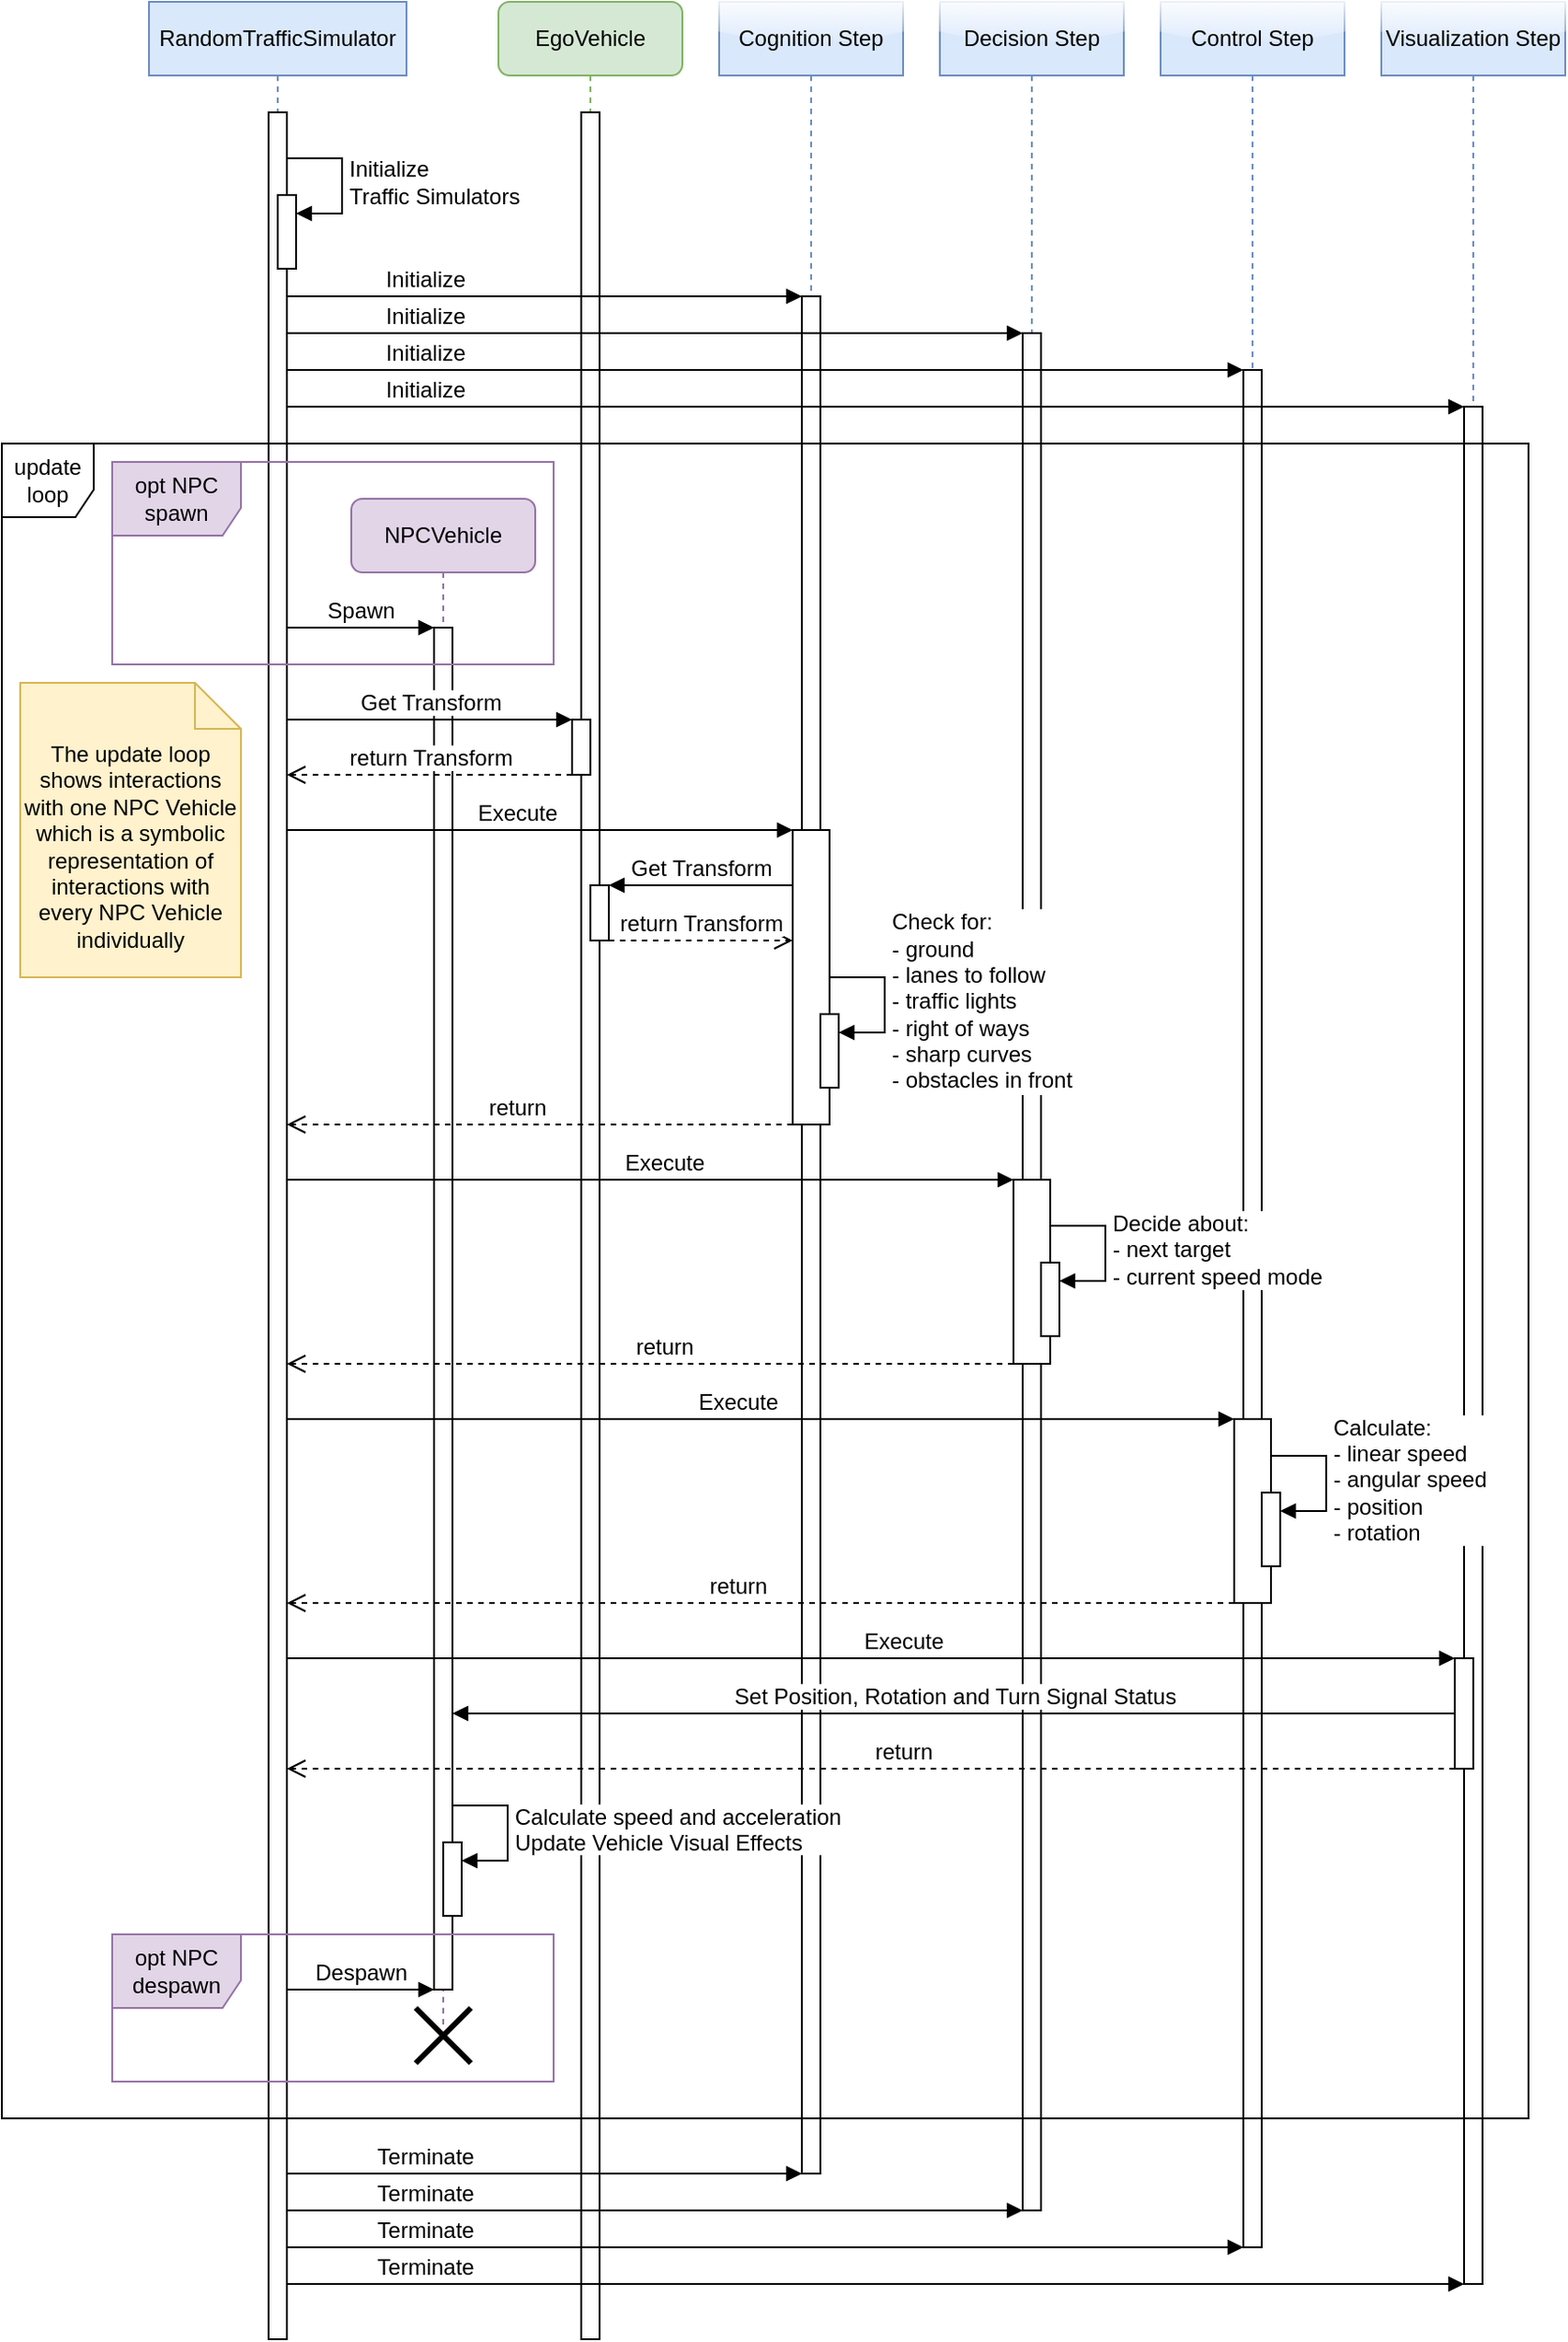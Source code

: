 <mxfile version="21.5.2" type="device">
  <diagram name="Page-1" id="2YBvvXClWsGukQMizWep">
    <mxGraphModel dx="2733" dy="2663" grid="1" gridSize="10" guides="1" tooltips="1" connect="1" arrows="1" fold="1" page="1" pageScale="1" pageWidth="850" pageHeight="1100" math="0" shadow="0">
      <root>
        <mxCell id="0" />
        <mxCell id="1" parent="0" />
        <mxCell id="aM9ryv3xv72pqoxQDRHE-1" value="&lt;div style=&quot;font-size: 12px;&quot;&gt;RandomTrafficSimulator&lt;/div&gt;" style="shape=umlLifeline;perimeter=lifelinePerimeter;whiteSpace=wrap;html=1;container=0;dropTarget=0;collapsible=0;recursiveResize=0;outlineConnect=0;portConstraint=eastwest;newEdgeStyle={&quot;edgeStyle&quot;:&quot;elbowEdgeStyle&quot;,&quot;elbow&quot;:&quot;vertical&quot;,&quot;curved&quot;:0,&quot;rounded&quot;:0};fillColor=#dae8fc;strokeColor=#6c8ebf;rounded=0;fontSize=12;" parent="1" vertex="1">
          <mxGeometry x="290" y="-80" width="140" height="1270" as="geometry" />
        </mxCell>
        <mxCell id="aM9ryv3xv72pqoxQDRHE-2" value="" style="html=1;points=[];perimeter=orthogonalPerimeter;outlineConnect=0;targetShapes=umlLifeline;portConstraint=eastwest;newEdgeStyle={&quot;edgeStyle&quot;:&quot;elbowEdgeStyle&quot;,&quot;elbow&quot;:&quot;vertical&quot;,&quot;curved&quot;:0,&quot;rounded&quot;:0};fontSize=12;" parent="aM9ryv3xv72pqoxQDRHE-1" vertex="1">
          <mxGeometry x="65" y="60" width="10" height="1210" as="geometry" />
        </mxCell>
        <mxCell id="c-WefuL9a4vjOjl3ecWd-62" value="" style="html=1;points=[];perimeter=orthogonalPerimeter;outlineConnect=0;targetShapes=umlLifeline;portConstraint=eastwest;newEdgeStyle={&quot;edgeStyle&quot;:&quot;elbowEdgeStyle&quot;,&quot;elbow&quot;:&quot;vertical&quot;,&quot;curved&quot;:0,&quot;rounded&quot;:0};fontSize=12;" parent="aM9ryv3xv72pqoxQDRHE-1" vertex="1">
          <mxGeometry x="70" y="105" width="10" height="40" as="geometry" />
        </mxCell>
        <mxCell id="c-WefuL9a4vjOjl3ecWd-63" value="&lt;div style=&quot;font-size: 12px;&quot;&gt;Initialize&lt;/div&gt;&lt;div style=&quot;font-size: 12px;&quot;&gt;Traffic Simulators&lt;/div&gt;" style="html=1;align=left;spacingLeft=2;endArrow=block;rounded=0;edgeStyle=orthogonalEdgeStyle;curved=0;rounded=0;labelBackgroundColor=default;fontSize=12;" parent="aM9ryv3xv72pqoxQDRHE-1" target="c-WefuL9a4vjOjl3ecWd-62" edge="1">
          <mxGeometry relative="1" as="geometry">
            <mxPoint x="75" y="85" as="sourcePoint" />
            <Array as="points">
              <mxPoint x="105" y="115" />
            </Array>
          </mxGeometry>
        </mxCell>
        <mxCell id="VZETpKhERo8CzhVwRjxm-45" value="EgoVehicle" style="shape=umlLifeline;perimeter=lifelinePerimeter;whiteSpace=wrap;html=1;container=1;dropTarget=0;collapsible=0;recursiveResize=0;outlineConnect=0;portConstraint=eastwest;newEdgeStyle={&quot;edgeStyle&quot;:&quot;elbowEdgeStyle&quot;,&quot;elbow&quot;:&quot;vertical&quot;,&quot;curved&quot;:0,&quot;rounded&quot;:0};fillColor=#d5e8d4;strokeColor=#82b366;rounded=1;fontSize=12;" parent="1" vertex="1">
          <mxGeometry x="480" y="-80" width="100" height="1270" as="geometry" />
        </mxCell>
        <mxCell id="VZETpKhERo8CzhVwRjxm-46" value="" style="html=1;points=[];perimeter=orthogonalPerimeter;outlineConnect=0;targetShapes=umlLifeline;portConstraint=eastwest;newEdgeStyle={&quot;edgeStyle&quot;:&quot;elbowEdgeStyle&quot;,&quot;elbow&quot;:&quot;vertical&quot;,&quot;curved&quot;:0,&quot;rounded&quot;:0};fontSize=12;" parent="VZETpKhERo8CzhVwRjxm-45" vertex="1">
          <mxGeometry x="45" y="60" width="10" height="1210" as="geometry" />
        </mxCell>
        <mxCell id="VZETpKhERo8CzhVwRjxm-64" value="" style="html=1;points=[];perimeter=orthogonalPerimeter;outlineConnect=0;targetShapes=umlLifeline;portConstraint=eastwest;newEdgeStyle={&quot;edgeStyle&quot;:&quot;elbowEdgeStyle&quot;,&quot;elbow&quot;:&quot;vertical&quot;,&quot;curved&quot;:0,&quot;rounded&quot;:0};fontSize=12;" parent="VZETpKhERo8CzhVwRjxm-45" vertex="1">
          <mxGeometry x="40" y="390" width="10" height="30" as="geometry" />
        </mxCell>
        <mxCell id="VZETpKhERo8CzhVwRjxm-56" value="Spawn" style="html=1;verticalAlign=bottom;endArrow=block;edgeStyle=elbowEdgeStyle;elbow=horizontal;curved=0;rounded=0;fontSize=12;" parent="1" source="aM9ryv3xv72pqoxQDRHE-2" target="VZETpKhERo8CzhVwRjxm-55" edge="1">
          <mxGeometry relative="1" as="geometry">
            <mxPoint x="305" y="260" as="sourcePoint" />
            <Array as="points">
              <mxPoint x="370" y="260" />
            </Array>
          </mxGeometry>
        </mxCell>
        <mxCell id="VZETpKhERo8CzhVwRjxm-18" value="NPCVehicle" style="shape=umlLifeline;perimeter=lifelinePerimeter;whiteSpace=wrap;html=1;container=1;dropTarget=0;collapsible=0;recursiveResize=0;outlineConnect=0;portConstraint=eastwest;newEdgeStyle={&quot;edgeStyle&quot;:&quot;elbowEdgeStyle&quot;,&quot;elbow&quot;:&quot;vertical&quot;,&quot;curved&quot;:0,&quot;rounded&quot;:0};fillColor=#e1d5e7;strokeColor=#9673a6;rounded=1;fontSize=12;" parent="1" vertex="1">
          <mxGeometry x="400" y="190" width="100" height="830" as="geometry" />
        </mxCell>
        <mxCell id="VZETpKhERo8CzhVwRjxm-55" value="" style="html=1;points=[];perimeter=orthogonalPerimeter;outlineConnect=0;targetShapes=umlLifeline;portConstraint=eastwest;newEdgeStyle={&quot;edgeStyle&quot;:&quot;elbowEdgeStyle&quot;,&quot;elbow&quot;:&quot;vertical&quot;,&quot;curved&quot;:0,&quot;rounded&quot;:0};fontSize=12;" parent="VZETpKhERo8CzhVwRjxm-18" vertex="1">
          <mxGeometry x="45" y="70" width="10" height="740" as="geometry" />
        </mxCell>
        <mxCell id="VZETpKhERo8CzhVwRjxm-54" value="opt NPC spawn" style="shape=umlFrame;whiteSpace=wrap;html=1;pointerEvents=0;recursiveResize=0;container=0;collapsible=0;width=70;height=40;fillColor=#e1d5e7;strokeColor=#9673a6;fontSize=12;" parent="1" vertex="1">
          <mxGeometry x="270" y="170" width="240" height="110" as="geometry" />
        </mxCell>
        <mxCell id="VZETpKhERo8CzhVwRjxm-65" value="Get Transform" style="html=1;verticalAlign=bottom;endArrow=block;edgeStyle=elbowEdgeStyle;elbow=vertical;curved=0;rounded=0;fontSize=12;" parent="1" source="aM9ryv3xv72pqoxQDRHE-2" target="VZETpKhERo8CzhVwRjxm-64" edge="1">
          <mxGeometry relative="1" as="geometry">
            <mxPoint x="305" y="310" as="sourcePoint" />
            <mxPoint x="710" y="310" as="targetPoint" />
            <Array as="points">
              <mxPoint x="440" y="310" />
            </Array>
          </mxGeometry>
        </mxCell>
        <mxCell id="VZETpKhERo8CzhVwRjxm-66" value="return Transform" style="html=1;verticalAlign=bottom;endArrow=open;dashed=1;endSize=8;edgeStyle=elbowEdgeStyle;elbow=vertical;curved=0;rounded=0;fontSize=12;" parent="1" source="VZETpKhERo8CzhVwRjxm-64" target="aM9ryv3xv72pqoxQDRHE-2" edge="1">
          <mxGeometry relative="1" as="geometry">
            <mxPoint x="390" y="340" as="targetPoint" />
            <mxPoint x="710" y="340" as="sourcePoint" />
            <Array as="points">
              <mxPoint x="442" y="340" />
            </Array>
          </mxGeometry>
        </mxCell>
        <mxCell id="VZETpKhERo8CzhVwRjxm-93" value="opt NPC despawn" style="shape=umlFrame;whiteSpace=wrap;html=1;pointerEvents=0;recursiveResize=0;container=1;collapsible=0;width=70;height=40;fillColor=#e1d5e7;strokeColor=#9673a6;fontSize=12;" parent="1" vertex="1">
          <mxGeometry x="270" y="970" width="240" height="80" as="geometry" />
        </mxCell>
        <mxCell id="c-WefuL9a4vjOjl3ecWd-1" value="&lt;div style=&quot;font-size: 12px;&quot;&gt;Cognition Step&lt;/div&gt;" style="shape=umlLifeline;perimeter=lifelinePerimeter;whiteSpace=wrap;html=1;container=1;dropTarget=0;collapsible=0;recursiveResize=0;outlineConnect=0;portConstraint=eastwest;newEdgeStyle={&quot;edgeStyle&quot;:&quot;elbowEdgeStyle&quot;,&quot;elbow&quot;:&quot;vertical&quot;,&quot;curved&quot;:0,&quot;rounded&quot;:0};fillColor=#dae8fc;strokeColor=#6c8ebf;glass=1;fontSize=12;" parent="1" vertex="1">
          <mxGeometry x="600" y="-80" width="100" height="1180" as="geometry" />
        </mxCell>
        <mxCell id="c-WefuL9a4vjOjl3ecWd-8" value="" style="html=1;points=[];perimeter=orthogonalPerimeter;outlineConnect=0;targetShapes=umlLifeline;portConstraint=eastwest;newEdgeStyle={&quot;edgeStyle&quot;:&quot;elbowEdgeStyle&quot;,&quot;elbow&quot;:&quot;vertical&quot;,&quot;curved&quot;:0,&quot;rounded&quot;:0};fontSize=12;" parent="c-WefuL9a4vjOjl3ecWd-1" vertex="1">
          <mxGeometry x="45" y="160" width="10" height="1020" as="geometry" />
        </mxCell>
        <mxCell id="c-WefuL9a4vjOjl3ecWd-9" value="" style="html=1;points=[];perimeter=orthogonalPerimeter;outlineConnect=0;targetShapes=umlLifeline;portConstraint=eastwest;newEdgeStyle={&quot;edgeStyle&quot;:&quot;elbowEdgeStyle&quot;,&quot;elbow&quot;:&quot;vertical&quot;,&quot;curved&quot;:0,&quot;rounded&quot;:0};fontSize=12;" parent="c-WefuL9a4vjOjl3ecWd-1" vertex="1">
          <mxGeometry x="40" y="450" width="20" height="160" as="geometry" />
        </mxCell>
        <mxCell id="c-WefuL9a4vjOjl3ecWd-2" value="Decision Step" style="shape=umlLifeline;perimeter=lifelinePerimeter;whiteSpace=wrap;html=1;container=1;dropTarget=0;collapsible=0;recursiveResize=0;outlineConnect=0;portConstraint=eastwest;newEdgeStyle={&quot;edgeStyle&quot;:&quot;elbowEdgeStyle&quot;,&quot;elbow&quot;:&quot;vertical&quot;,&quot;curved&quot;:0,&quot;rounded&quot;:0};fillColor=#dae8fc;strokeColor=#6c8ebf;glass=1;fontSize=12;" parent="1" vertex="1">
          <mxGeometry x="720" y="-80" width="100" height="1200" as="geometry" />
        </mxCell>
        <mxCell id="c-WefuL9a4vjOjl3ecWd-20" value="" style="html=1;points=[];perimeter=orthogonalPerimeter;outlineConnect=0;targetShapes=umlLifeline;portConstraint=eastwest;newEdgeStyle={&quot;edgeStyle&quot;:&quot;elbowEdgeStyle&quot;,&quot;elbow&quot;:&quot;vertical&quot;,&quot;curved&quot;:0,&quot;rounded&quot;:0};fontSize=12;" parent="c-WefuL9a4vjOjl3ecWd-2" vertex="1">
          <mxGeometry x="45" y="180" width="10" height="1020" as="geometry" />
        </mxCell>
        <mxCell id="c-WefuL9a4vjOjl3ecWd-21" value="" style="html=1;points=[];perimeter=orthogonalPerimeter;outlineConnect=0;targetShapes=umlLifeline;portConstraint=eastwest;newEdgeStyle={&quot;edgeStyle&quot;:&quot;elbowEdgeStyle&quot;,&quot;elbow&quot;:&quot;vertical&quot;,&quot;curved&quot;:0,&quot;rounded&quot;:0};fontSize=12;" parent="c-WefuL9a4vjOjl3ecWd-2" vertex="1">
          <mxGeometry x="40" y="640" width="20" height="100" as="geometry" />
        </mxCell>
        <mxCell id="c-WefuL9a4vjOjl3ecWd-3" value="Control Step" style="shape=umlLifeline;perimeter=lifelinePerimeter;whiteSpace=wrap;html=1;container=1;dropTarget=0;collapsible=0;recursiveResize=0;outlineConnect=0;portConstraint=eastwest;newEdgeStyle={&quot;edgeStyle&quot;:&quot;elbowEdgeStyle&quot;,&quot;elbow&quot;:&quot;vertical&quot;,&quot;curved&quot;:0,&quot;rounded&quot;:0};fillColor=#dae8fc;strokeColor=#6c8ebf;glass=1;fontSize=12;" parent="1" vertex="1">
          <mxGeometry x="840" y="-80" width="100" height="1220" as="geometry" />
        </mxCell>
        <mxCell id="c-WefuL9a4vjOjl3ecWd-26" value="" style="html=1;points=[];perimeter=orthogonalPerimeter;outlineConnect=0;targetShapes=umlLifeline;portConstraint=eastwest;newEdgeStyle={&quot;edgeStyle&quot;:&quot;elbowEdgeStyle&quot;,&quot;elbow&quot;:&quot;vertical&quot;,&quot;curved&quot;:0,&quot;rounded&quot;:0};fontSize=12;" parent="c-WefuL9a4vjOjl3ecWd-3" vertex="1">
          <mxGeometry x="45" y="200" width="10" height="1020" as="geometry" />
        </mxCell>
        <mxCell id="c-WefuL9a4vjOjl3ecWd-28" value="" style="html=1;points=[];perimeter=orthogonalPerimeter;outlineConnect=0;targetShapes=umlLifeline;portConstraint=eastwest;newEdgeStyle={&quot;edgeStyle&quot;:&quot;elbowEdgeStyle&quot;,&quot;elbow&quot;:&quot;vertical&quot;,&quot;curved&quot;:0,&quot;rounded&quot;:0};fontSize=12;" parent="c-WefuL9a4vjOjl3ecWd-3" vertex="1">
          <mxGeometry x="40" y="770" width="20" height="100" as="geometry" />
        </mxCell>
        <mxCell id="c-WefuL9a4vjOjl3ecWd-4" value="Visualization Step" style="shape=umlLifeline;perimeter=lifelinePerimeter;whiteSpace=wrap;html=1;container=1;dropTarget=0;collapsible=0;recursiveResize=0;outlineConnect=0;portConstraint=eastwest;newEdgeStyle={&quot;edgeStyle&quot;:&quot;elbowEdgeStyle&quot;,&quot;elbow&quot;:&quot;vertical&quot;,&quot;curved&quot;:0,&quot;rounded&quot;:0};fillColor=#dae8fc;strokeColor=#6c8ebf;glass=1;shadow=0;fontSize=12;" parent="1" vertex="1">
          <mxGeometry x="960" y="-80" width="100" height="1240" as="geometry" />
        </mxCell>
        <mxCell id="c-WefuL9a4vjOjl3ecWd-27" value="" style="html=1;points=[];perimeter=orthogonalPerimeter;outlineConnect=0;targetShapes=umlLifeline;portConstraint=eastwest;newEdgeStyle={&quot;edgeStyle&quot;:&quot;elbowEdgeStyle&quot;,&quot;elbow&quot;:&quot;vertical&quot;,&quot;curved&quot;:0,&quot;rounded&quot;:0};fontSize=12;" parent="c-WefuL9a4vjOjl3ecWd-4" vertex="1">
          <mxGeometry x="45" y="220" width="10" height="1020" as="geometry" />
        </mxCell>
        <mxCell id="c-WefuL9a4vjOjl3ecWd-33" value="" style="html=1;points=[];perimeter=orthogonalPerimeter;outlineConnect=0;targetShapes=umlLifeline;portConstraint=eastwest;newEdgeStyle={&quot;edgeStyle&quot;:&quot;elbowEdgeStyle&quot;,&quot;elbow&quot;:&quot;vertical&quot;,&quot;curved&quot;:0,&quot;rounded&quot;:0};fontSize=12;" parent="c-WefuL9a4vjOjl3ecWd-4" vertex="1">
          <mxGeometry x="40" y="900" width="10" height="60" as="geometry" />
        </mxCell>
        <mxCell id="c-WefuL9a4vjOjl3ecWd-10" value="Execute" style="html=1;verticalAlign=bottom;endArrow=block;edgeStyle=elbowEdgeStyle;elbow=vertical;curved=0;rounded=0;fontSize=12;" parent="1" source="aM9ryv3xv72pqoxQDRHE-2" target="c-WefuL9a4vjOjl3ecWd-9" edge="1">
          <mxGeometry x="-0.091" relative="1" as="geometry">
            <mxPoint x="305" y="370" as="sourcePoint" />
            <Array as="points">
              <mxPoint x="578" y="370" />
            </Array>
            <mxPoint as="offset" />
          </mxGeometry>
        </mxCell>
        <mxCell id="c-WefuL9a4vjOjl3ecWd-11" value="return" style="html=1;verticalAlign=bottom;endArrow=open;dashed=1;endSize=8;edgeStyle=elbowEdgeStyle;elbow=vertical;curved=0;rounded=0;fontSize=12;" parent="1" source="c-WefuL9a4vjOjl3ecWd-9" target="aM9ryv3xv72pqoxQDRHE-2" edge="1">
          <mxGeometry x="0.091" relative="1" as="geometry">
            <mxPoint x="305" y="530.0" as="targetPoint" />
            <Array as="points">
              <mxPoint x="590" y="530" />
            </Array>
            <mxPoint as="offset" />
          </mxGeometry>
        </mxCell>
        <mxCell id="c-WefuL9a4vjOjl3ecWd-12" value="" style="html=1;points=[];perimeter=orthogonalPerimeter;outlineConnect=0;targetShapes=umlLifeline;portConstraint=eastwest;newEdgeStyle={&quot;edgeStyle&quot;:&quot;elbowEdgeStyle&quot;,&quot;elbow&quot;:&quot;vertical&quot;,&quot;curved&quot;:0,&quot;rounded&quot;:0};fontSize=12;" parent="1" vertex="1">
          <mxGeometry x="530" y="400" width="10" height="30" as="geometry" />
        </mxCell>
        <mxCell id="c-WefuL9a4vjOjl3ecWd-13" value="Get Transform" style="html=1;verticalAlign=bottom;endArrow=block;edgeStyle=elbowEdgeStyle;elbow=vertical;curved=0;rounded=0;fontSize=12;" parent="1" source="c-WefuL9a4vjOjl3ecWd-9" target="c-WefuL9a4vjOjl3ecWd-12" edge="1">
          <mxGeometry relative="1" as="geometry">
            <mxPoint x="610" y="400" as="sourcePoint" />
            <Array as="points">
              <mxPoint x="590" y="400" />
            </Array>
          </mxGeometry>
        </mxCell>
        <mxCell id="c-WefuL9a4vjOjl3ecWd-14" value="return Transform" style="html=1;verticalAlign=bottom;endArrow=open;dashed=1;endSize=8;edgeStyle=elbowEdgeStyle;elbow=vertical;curved=0;rounded=0;fontSize=12;" parent="1" source="c-WefuL9a4vjOjl3ecWd-12" target="c-WefuL9a4vjOjl3ecWd-9" edge="1">
          <mxGeometry relative="1" as="geometry">
            <mxPoint x="610" y="475" as="targetPoint" />
            <Array as="points">
              <mxPoint x="590" y="430" />
            </Array>
          </mxGeometry>
        </mxCell>
        <mxCell id="c-WefuL9a4vjOjl3ecWd-22" value="Execute" style="html=1;verticalAlign=bottom;endArrow=block;edgeStyle=elbowEdgeStyle;elbow=vertical;curved=0;rounded=0;fontSize=12;" parent="1" source="aM9ryv3xv72pqoxQDRHE-2" target="c-WefuL9a4vjOjl3ecWd-21" edge="1">
          <mxGeometry x="0.038" relative="1" as="geometry">
            <mxPoint x="305" y="560" as="sourcePoint" />
            <Array as="points">
              <mxPoint x="670" y="560" />
            </Array>
            <mxPoint as="offset" />
          </mxGeometry>
        </mxCell>
        <mxCell id="c-WefuL9a4vjOjl3ecWd-23" value="return" style="html=1;verticalAlign=bottom;endArrow=open;dashed=1;endSize=8;edgeStyle=elbowEdgeStyle;elbow=vertical;curved=0;rounded=0;fontSize=12;" parent="1" source="c-WefuL9a4vjOjl3ecWd-21" target="aM9ryv3xv72pqoxQDRHE-2" edge="1">
          <mxGeometry x="-0.038" relative="1" as="geometry">
            <mxPoint x="305" y="660" as="targetPoint" />
            <Array as="points">
              <mxPoint x="680" y="660" />
            </Array>
            <mxPoint as="offset" />
          </mxGeometry>
        </mxCell>
        <mxCell id="c-WefuL9a4vjOjl3ecWd-29" value="Execute" style="html=1;verticalAlign=bottom;endArrow=block;edgeStyle=elbowEdgeStyle;elbow=vertical;curved=0;rounded=0;fontSize=12;" parent="1" source="aM9ryv3xv72pqoxQDRHE-2" target="c-WefuL9a4vjOjl3ecWd-28" edge="1">
          <mxGeometry x="-0.049" relative="1" as="geometry">
            <mxPoint x="305" y="670" as="sourcePoint" />
            <Array as="points">
              <mxPoint x="640" y="690" />
            </Array>
            <mxPoint as="offset" />
          </mxGeometry>
        </mxCell>
        <mxCell id="c-WefuL9a4vjOjl3ecWd-30" value="return" style="html=1;verticalAlign=bottom;endArrow=open;dashed=1;endSize=8;edgeStyle=elbowEdgeStyle;elbow=vertical;curved=0;rounded=0;fontSize=12;" parent="1" source="c-WefuL9a4vjOjl3ecWd-28" target="aM9ryv3xv72pqoxQDRHE-2" edge="1">
          <mxGeometry x="0.049" relative="1" as="geometry">
            <mxPoint x="305" y="770" as="targetPoint" />
            <Array as="points">
              <mxPoint x="740" y="790" />
            </Array>
            <mxPoint as="offset" />
          </mxGeometry>
        </mxCell>
        <mxCell id="c-WefuL9a4vjOjl3ecWd-34" value="&lt;div style=&quot;font-size: 12px;&quot;&gt;Execute&lt;/div&gt;" style="html=1;verticalAlign=bottom;endArrow=block;edgeStyle=elbowEdgeStyle;elbow=vertical;curved=0;rounded=0;fontSize=12;" parent="1" source="aM9ryv3xv72pqoxQDRHE-2" target="c-WefuL9a4vjOjl3ecWd-33" edge="1">
          <mxGeometry x="0.055" relative="1" as="geometry">
            <mxPoint x="305" y="800" as="sourcePoint" />
            <Array as="points">
              <mxPoint x="710" y="820" />
            </Array>
            <mxPoint as="offset" />
          </mxGeometry>
        </mxCell>
        <mxCell id="c-WefuL9a4vjOjl3ecWd-35" value="return" style="html=1;verticalAlign=bottom;endArrow=open;dashed=1;endSize=8;edgeStyle=elbowEdgeStyle;elbow=vertical;curved=0;rounded=0;fontSize=12;" parent="1" source="c-WefuL9a4vjOjl3ecWd-33" target="aM9ryv3xv72pqoxQDRHE-2" edge="1">
          <mxGeometry x="-0.055" relative="1" as="geometry">
            <mxPoint x="305" y="880.0" as="targetPoint" />
            <mxPoint x="1100" y="880" as="sourcePoint" />
            <Array as="points">
              <mxPoint x="930" y="880" />
            </Array>
            <mxPoint as="offset" />
          </mxGeometry>
        </mxCell>
        <mxCell id="c-WefuL9a4vjOjl3ecWd-38" value="&lt;div style=&quot;font-size: 12px;&quot;&gt;Set Position, Rotation and Turn Signal Status&lt;br style=&quot;font-size: 12px;&quot;&gt;&lt;/div&gt;" style="html=1;verticalAlign=bottom;endArrow=block;edgeStyle=elbowEdgeStyle;elbow=vertical;curved=0;rounded=0;fontSize=12;" parent="1" source="c-WefuL9a4vjOjl3ecWd-33" target="VZETpKhERo8CzhVwRjxm-55" edge="1">
          <mxGeometry width="80" relative="1" as="geometry">
            <mxPoint x="770" y="610" as="sourcePoint" />
            <mxPoint x="850" y="610" as="targetPoint" />
            <Array as="points">
              <mxPoint x="860" y="850" />
            </Array>
          </mxGeometry>
        </mxCell>
        <mxCell id="c-WefuL9a4vjOjl3ecWd-41" value="Initialize" style="html=1;verticalAlign=bottom;endArrow=block;edgeStyle=elbowEdgeStyle;elbow=vertical;curved=0;rounded=0;fontSize=12;" parent="1" source="aM9ryv3xv72pqoxQDRHE-2" target="c-WefuL9a4vjOjl3ecWd-8" edge="1">
          <mxGeometry x="-0.464" width="80" relative="1" as="geometry">
            <mxPoint x="770" y="440" as="sourcePoint" />
            <mxPoint x="850" y="440" as="targetPoint" />
            <Array as="points">
              <mxPoint x="490" y="80" />
            </Array>
            <mxPoint as="offset" />
          </mxGeometry>
        </mxCell>
        <mxCell id="c-WefuL9a4vjOjl3ecWd-42" value="Initialize" style="html=1;verticalAlign=bottom;endArrow=block;edgeStyle=elbowEdgeStyle;elbow=vertical;curved=0;rounded=0;fontSize=12;" parent="1" source="aM9ryv3xv72pqoxQDRHE-2" target="c-WefuL9a4vjOjl3ecWd-20" edge="1">
          <mxGeometry x="-0.625" width="80" relative="1" as="geometry">
            <mxPoint x="770" y="440" as="sourcePoint" />
            <mxPoint x="850" y="440" as="targetPoint" />
            <Array as="points">
              <mxPoint x="560" y="100" />
            </Array>
            <mxPoint as="offset" />
          </mxGeometry>
        </mxCell>
        <mxCell id="c-WefuL9a4vjOjl3ecWd-43" value="Initialize" style="html=1;verticalAlign=bottom;endArrow=block;edgeStyle=elbowEdgeStyle;elbow=vertical;curved=0;rounded=0;fontSize=12;" parent="1" source="aM9ryv3xv72pqoxQDRHE-2" target="c-WefuL9a4vjOjl3ecWd-26" edge="1">
          <mxGeometry x="-0.712" width="80" relative="1" as="geometry">
            <mxPoint x="770" y="440" as="sourcePoint" />
            <mxPoint x="850" y="440" as="targetPoint" />
            <Array as="points">
              <mxPoint x="610" y="120" />
            </Array>
            <mxPoint as="offset" />
          </mxGeometry>
        </mxCell>
        <mxCell id="c-WefuL9a4vjOjl3ecWd-44" value="Initialize" style="html=1;verticalAlign=bottom;endArrow=block;edgeStyle=elbowEdgeStyle;elbow=vertical;curved=0;rounded=0;fontSize=12;" parent="1" source="aM9ryv3xv72pqoxQDRHE-2" target="c-WefuL9a4vjOjl3ecWd-27" edge="1">
          <mxGeometry x="-0.766" width="80" relative="1" as="geometry">
            <mxPoint x="770" y="440" as="sourcePoint" />
            <mxPoint x="850" y="440" as="targetPoint" />
            <Array as="points">
              <mxPoint x="720" y="140" />
            </Array>
            <mxPoint as="offset" />
          </mxGeometry>
        </mxCell>
        <mxCell id="VZETpKhERo8CzhVwRjxm-51" value="update loop" style="shape=umlFrame;whiteSpace=wrap;html=1;pointerEvents=0;recursiveResize=0;container=0;collapsible=0;width=50;height=40;fontSize=12;" parent="1" vertex="1">
          <mxGeometry x="210" y="160" width="830" height="910" as="geometry" />
        </mxCell>
        <mxCell id="c-WefuL9a4vjOjl3ecWd-46" value="Terminate" style="html=1;verticalAlign=bottom;endArrow=block;edgeStyle=elbowEdgeStyle;elbow=vertical;curved=0;rounded=0;fontSize=12;" parent="1" source="aM9ryv3xv72pqoxQDRHE-2" target="c-WefuL9a4vjOjl3ecWd-8" edge="1">
          <mxGeometry x="-0.464" width="80" relative="1" as="geometry">
            <mxPoint x="490" y="1150" as="sourcePoint" />
            <mxPoint x="570" y="1150" as="targetPoint" />
            <Array as="points">
              <mxPoint x="500" y="1100" />
            </Array>
            <mxPoint as="offset" />
          </mxGeometry>
        </mxCell>
        <mxCell id="c-WefuL9a4vjOjl3ecWd-47" value="Terminate" style="html=1;verticalAlign=bottom;endArrow=block;edgeStyle=elbowEdgeStyle;elbow=vertical;curved=0;rounded=0;fontSize=12;" parent="1" source="aM9ryv3xv72pqoxQDRHE-2" target="c-WefuL9a4vjOjl3ecWd-20" edge="1">
          <mxGeometry x="-0.625" width="80" relative="1" as="geometry">
            <mxPoint x="490" y="830" as="sourcePoint" />
            <mxPoint x="570" y="830" as="targetPoint" />
            <Array as="points">
              <mxPoint x="560" y="1120" />
            </Array>
            <mxPoint as="offset" />
          </mxGeometry>
        </mxCell>
        <mxCell id="c-WefuL9a4vjOjl3ecWd-48" value="Terminate" style="html=1;verticalAlign=bottom;endArrow=block;edgeStyle=elbowEdgeStyle;elbow=vertical;curved=0;rounded=0;fontSize=12;" parent="1" source="aM9ryv3xv72pqoxQDRHE-2" target="c-WefuL9a4vjOjl3ecWd-26" edge="1">
          <mxGeometry x="-0.712" width="80" relative="1" as="geometry">
            <mxPoint x="490" y="830" as="sourcePoint" />
            <mxPoint x="570" y="830" as="targetPoint" />
            <Array as="points">
              <mxPoint x="630" y="1140" />
            </Array>
            <mxPoint as="offset" />
          </mxGeometry>
        </mxCell>
        <mxCell id="c-WefuL9a4vjOjl3ecWd-49" value="Terminate" style="html=1;verticalAlign=bottom;endArrow=block;edgeStyle=elbowEdgeStyle;elbow=vertical;curved=0;rounded=0;fontSize=12;" parent="1" source="aM9ryv3xv72pqoxQDRHE-2" target="c-WefuL9a4vjOjl3ecWd-27" edge="1">
          <mxGeometry x="-0.766" width="80" relative="1" as="geometry">
            <mxPoint x="490" y="830" as="sourcePoint" />
            <mxPoint x="570" y="830" as="targetPoint" />
            <Array as="points">
              <mxPoint x="730" y="1160" />
            </Array>
            <mxPoint as="offset" />
          </mxGeometry>
        </mxCell>
        <mxCell id="c-WefuL9a4vjOjl3ecWd-52" value="" style="html=1;points=[];perimeter=orthogonalPerimeter;outlineConnect=0;targetShapes=umlLifeline;portConstraint=eastwest;newEdgeStyle={&quot;edgeStyle&quot;:&quot;elbowEdgeStyle&quot;,&quot;elbow&quot;:&quot;vertical&quot;,&quot;curved&quot;:0,&quot;rounded&quot;:0};fontSize=12;" parent="1" vertex="1">
          <mxGeometry x="655" y="470" width="10" height="40" as="geometry" />
        </mxCell>
        <mxCell id="c-WefuL9a4vjOjl3ecWd-53" value="&lt;div style=&quot;font-size: 12px;&quot;&gt;Check for:&lt;/div&gt;&lt;div style=&quot;font-size: 12px;&quot;&gt;- ground&lt;/div&gt;&lt;div style=&quot;font-size: 12px;&quot;&gt;- lanes to follow&lt;/div&gt;&lt;div style=&quot;font-size: 12px;&quot;&gt;- traffic lights&lt;/div&gt;&lt;div style=&quot;font-size: 12px;&quot;&gt;- right of ways&lt;/div&gt;&lt;div style=&quot;font-size: 12px;&quot;&gt;- sharp curves&lt;/div&gt;&lt;div style=&quot;font-size: 12px;&quot;&gt;- obstacles in front&lt;/div&gt;" style="html=1;align=left;spacingLeft=2;endArrow=block;rounded=0;edgeStyle=orthogonalEdgeStyle;curved=0;rounded=0;labelBackgroundColor=default;labelBorderColor=none;fontSize=12;" parent="1" target="c-WefuL9a4vjOjl3ecWd-52" edge="1">
          <mxGeometry relative="1" as="geometry">
            <mxPoint x="660" y="450" as="sourcePoint" />
            <Array as="points">
              <mxPoint x="690" y="480" />
            </Array>
          </mxGeometry>
        </mxCell>
        <mxCell id="c-WefuL9a4vjOjl3ecWd-56" value="" style="html=1;points=[];perimeter=orthogonalPerimeter;outlineConnect=0;targetShapes=umlLifeline;portConstraint=eastwest;newEdgeStyle={&quot;edgeStyle&quot;:&quot;elbowEdgeStyle&quot;,&quot;elbow&quot;:&quot;vertical&quot;,&quot;curved&quot;:0,&quot;rounded&quot;:0};fontSize=12;" parent="1" vertex="1">
          <mxGeometry x="775" y="605" width="10" height="40" as="geometry" />
        </mxCell>
        <mxCell id="c-WefuL9a4vjOjl3ecWd-57" value="&lt;div style=&quot;font-size: 12px;&quot;&gt;Decide about:&lt;/div&gt;&lt;div style=&quot;font-size: 12px;&quot;&gt;- next target&lt;/div&gt;&lt;div style=&quot;font-size: 12px;&quot;&gt;- current speed mode&lt;br style=&quot;font-size: 12px;&quot;&gt;&lt;/div&gt;" style="html=1;align=left;spacingLeft=2;endArrow=block;rounded=0;edgeStyle=orthogonalEdgeStyle;curved=0;rounded=0;labelBorderColor=none;fontSize=12;" parent="1" target="c-WefuL9a4vjOjl3ecWd-56" edge="1">
          <mxGeometry x="-0.003" relative="1" as="geometry">
            <mxPoint x="780" y="585" as="sourcePoint" />
            <Array as="points">
              <mxPoint x="810" y="615" />
            </Array>
            <mxPoint as="offset" />
          </mxGeometry>
        </mxCell>
        <mxCell id="c-WefuL9a4vjOjl3ecWd-58" value="" style="html=1;points=[];perimeter=orthogonalPerimeter;outlineConnect=0;targetShapes=umlLifeline;portConstraint=eastwest;newEdgeStyle={&quot;edgeStyle&quot;:&quot;elbowEdgeStyle&quot;,&quot;elbow&quot;:&quot;vertical&quot;,&quot;curved&quot;:0,&quot;rounded&quot;:0};fontSize=12;" parent="1" vertex="1">
          <mxGeometry x="895" y="730" width="10" height="40" as="geometry" />
        </mxCell>
        <mxCell id="c-WefuL9a4vjOjl3ecWd-59" value="&lt;div style=&quot;font-size: 12px;&quot;&gt;Calculate:&lt;/div&gt;&lt;div style=&quot;font-size: 12px;&quot;&gt;- linear speed&lt;/div&gt;&lt;div style=&quot;font-size: 12px;&quot;&gt;- angular speed&lt;/div&gt;&lt;div style=&quot;font-size: 12px;&quot;&gt;- position&lt;/div&gt;&lt;div style=&quot;font-size: 12px;&quot;&gt;- rotation&lt;br style=&quot;font-size: 12px;&quot;&gt;&lt;/div&gt;" style="html=1;align=left;spacingLeft=2;endArrow=block;rounded=0;edgeStyle=orthogonalEdgeStyle;curved=0;rounded=0;labelBorderColor=none;fontSize=12;" parent="1" target="c-WefuL9a4vjOjl3ecWd-58" edge="1">
          <mxGeometry x="-0.003" relative="1" as="geometry">
            <mxPoint x="900" y="710" as="sourcePoint" />
            <Array as="points">
              <mxPoint x="930" y="740" />
            </Array>
            <mxPoint as="offset" />
          </mxGeometry>
        </mxCell>
        <mxCell id="c-WefuL9a4vjOjl3ecWd-60" value="" style="html=1;points=[];perimeter=orthogonalPerimeter;outlineConnect=0;targetShapes=umlLifeline;portConstraint=eastwest;newEdgeStyle={&quot;edgeStyle&quot;:&quot;elbowEdgeStyle&quot;,&quot;elbow&quot;:&quot;vertical&quot;,&quot;curved&quot;:0,&quot;rounded&quot;:0};fontSize=12;" parent="1" vertex="1">
          <mxGeometry x="450" y="920" width="10" height="40" as="geometry" />
        </mxCell>
        <mxCell id="c-WefuL9a4vjOjl3ecWd-61" value="Calculate speed and acceleration&#xa;Update Vehicle Visual Effects" style="align=left;spacingLeft=2;endArrow=block;rounded=0;edgeStyle=orthogonalEdgeStyle;curved=0;rounded=0;labelBorderColor=none;fontSize=12;" parent="1" target="c-WefuL9a4vjOjl3ecWd-60" edge="1">
          <mxGeometry relative="1" as="geometry">
            <mxPoint x="455" y="900" as="sourcePoint" />
            <Array as="points">
              <mxPoint x="485" y="930" />
            </Array>
          </mxGeometry>
        </mxCell>
        <mxCell id="VZETpKhERo8CzhVwRjxm-92" value="Despawn" style="html=1;verticalAlign=bottom;endArrow=block;edgeStyle=elbowEdgeStyle;elbow=vertical;curved=0;rounded=0;fontSize=12;" parent="1" source="aM9ryv3xv72pqoxQDRHE-2" target="VZETpKhERo8CzhVwRjxm-55" edge="1">
          <mxGeometry width="80" relative="1" as="geometry">
            <mxPoint x="305" y="1000" as="sourcePoint" />
            <mxPoint x="495" y="1000" as="targetPoint" />
            <Array as="points">
              <mxPoint x="400" y="1000" />
            </Array>
          </mxGeometry>
        </mxCell>
        <mxCell id="VZETpKhERo8CzhVwRjxm-94" value="" style="shape=umlDestroy;whiteSpace=wrap;html=1;strokeWidth=3;targetShapes=umlLifeline;fontSize=12;" parent="1" vertex="1">
          <mxGeometry x="435" y="1010" width="30" height="30" as="geometry" />
        </mxCell>
        <mxCell id="c-WefuL9a4vjOjl3ecWd-64" value="The update loop shows interactions with one NPC Vehicle which is a symbolic representation of interactions with every NPC Vehicle individually" style="shape=note2;boundedLbl=1;whiteSpace=wrap;html=1;size=25;verticalAlign=top;align=center;fontSize=12;fillColor=#fff2cc;strokeColor=#d6b656;" parent="1" vertex="1">
          <mxGeometry x="220" y="290" width="120" height="160" as="geometry" />
        </mxCell>
      </root>
    </mxGraphModel>
  </diagram>
</mxfile>
